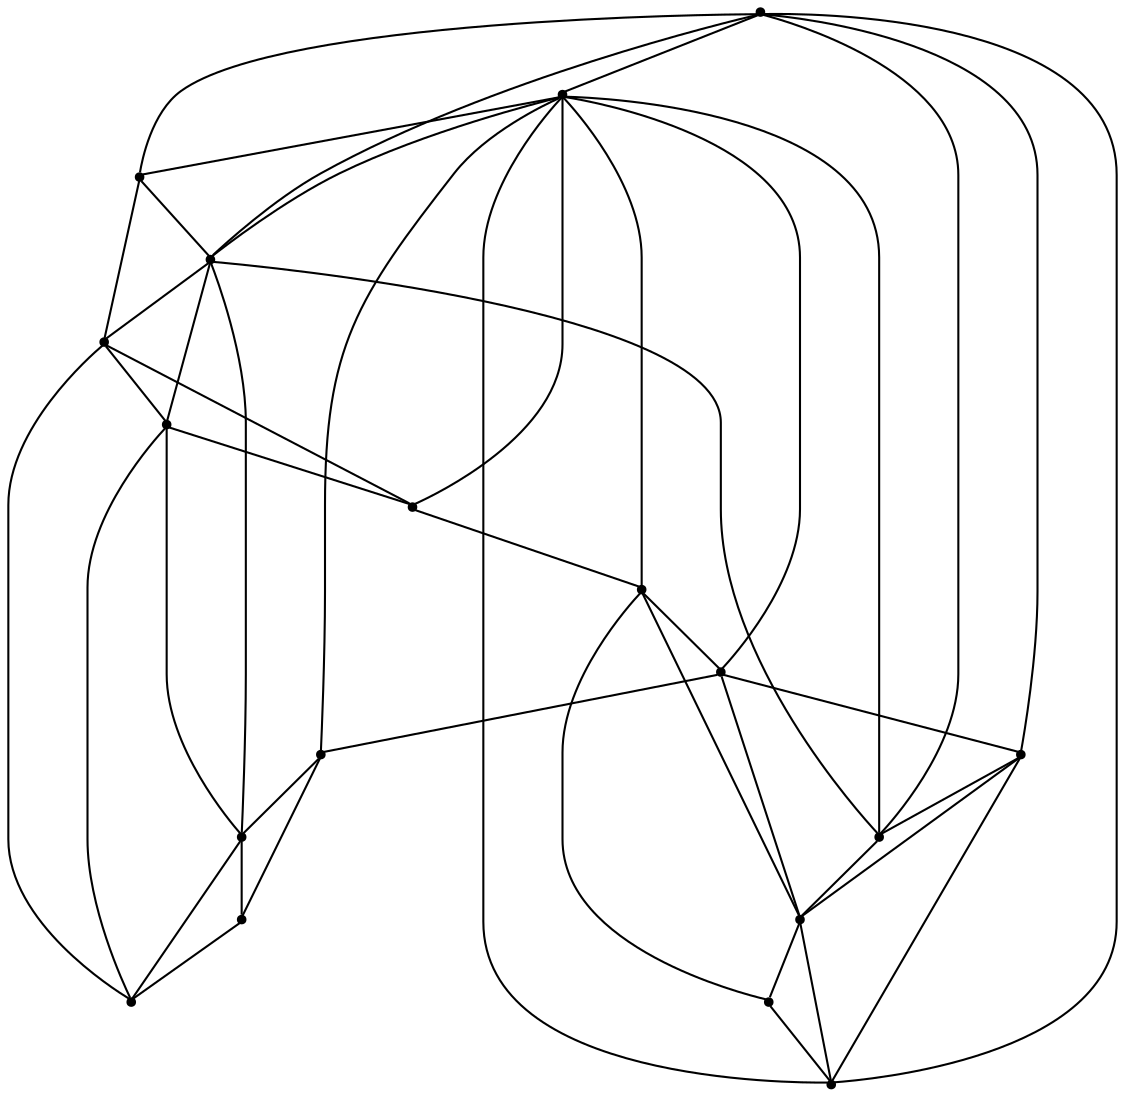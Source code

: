 graph {
  node [shape=point,comment="{\"directed\":false,\"doi\":\"10.1007/978-3-319-50106-2_13\",\"figure\":\"? (1)\"}"]

  v0 [pos="1047.36268179307,389.1202573672503"]
  v1 [pos="1070.6747998110893,371.8010194770075"]
  v2 [pos="1091.3207349605577,357.14890149096914"]
  v3 [pos="985.7278592578903,521.9398272600978"]
  v4 [pos="968.4147043596997,500.024220517206"]
  v5 [pos="895.8843879824905,490.7561950480662"]
  v6 [pos="882.7510269564186,518.5060947875859"]
  v7 [pos="819.568049009757,385.12390147035353"]
  v8 [pos="931.9776507809534,591.0583184262264"]
  v9 [pos="1119.58677224775,334.3415417074383"]
  v10 [pos="846.7557221154195,408.86905174471036"]
  v11 [pos="873.4266439446601,429.34706915911056"]
  v12 [pos="994.6501409103361,430.0096523510286"]
  v13 [pos="1021.3835065657559,409.7651287447592"]
  v14 [pos="945.0786929937301,333.7204176557439"]
  v15 [pos="934.4780427474614,430.0345787052735"]
  v16 [pos="793.7597994492153,362.0662607421596"]
  v17 [pos="760.5294779807653,332.6287450800387"]

  v0 -- v13 [id="-1",pos="1047.36268179307,389.1202573672503 1041.696701125202,393.87487655903317 1036.241182154819,397.97609128555746 1032.1769251002759,401.0303174172536 1021.3835065657559,409.7651287447592 1021.3835065657559,409.7651287447592 1021.3835065657559,409.7651287447592"]
  v1 -- v0 [id="-2",pos="1070.6747998110893,371.8010194770075 1063.7473712054507,377.29565210540204 1055.2946339801097,383.6514684118994 1047.36268179307,389.1202573672503"]
  v1 -- v2 [id="-3",pos="1070.6747998110893,371.8010194770075 1074.1097805971494,369.50443465167143 1077.1036000997422,367.2535556111717 1079.5802464299497,365.39173526032977 1091.3207349605577,357.14890149096914 1091.3207349605577,357.14890149096914 1091.3207349605577,357.14890149096914"]
  v17 -- v14 [id="-4",pos="760.5294779807653,332.6287450800387 945.0786929937301,333.7204176557439 945.0786929937301,333.7204176557439 945.0786929937301,333.7204176557439"]
  v16 -- v9 [id="-5",pos="793.7597994492153,362.0662607421596 1119.58677224775,334.3415417074383 1119.58677224775,334.3415417074383 1119.58677224775,334.3415417074383"]
  v16 -- v7 [id="-6",pos="793.7597994492153,362.0662607421596 802.7111886998624,369.2506464768685 802.7111886998624,369.2506464768685 802.7111886998624,369.2506464768685 807.0734632208666,373.0722754083734 813.5715360398472,378.76585260276397 819.568049009757,385.12390147035353"]
  v16 -- v14 [id="-7",pos="793.7597994492153,362.0662607421596 797.8437496787586,358.87009168663485 797.8437496787586,358.87009168663485 797.8437496787586,358.87009168663485 801.8860653918143,356.294792332251 809.9706968179258,351.1523328411958 835.1830593162206,346.53078328374835 860.3954218145154,341.91330333515725 902.735451796576,337.8169876707273 923.9096954173831,335.77073746766376 945.0786929937301,333.7204176557439 945.0786929937301,333.7204176557439 945.0786929937301,333.7204176557439"]
  v2 -- v14 [id="-8",pos="1091.3207349605577,357.14890149096914 1087.5733105345762,352.98992020891586 1083.7142566413258,349.49775069673296 1059.3687314530887,345.73469784505187 1035.0315363475702,341.96748000305683 990.1994126875111,337.92521383124983 967.787484104632,335.89991575503245 945.0786929937301,333.7204176557439 945.0786929937301,333.7204176557439 945.0786929937301,333.7204176557439"]
  v7 -- v9 [id="-9",pos="819.568049009757,385.12390147035353 1119.58677224775,334.3415417074383 1119.58677224775,334.3415417074383 1119.58677224775,334.3415417074383"]
  v3 -- v4 [id="-10",pos="985.7278592578903,521.9398272600978 980.8312490501676,519.2518506105048 976.0513076918161,517.2351050716495 973.2050265272403,513.7469415806845 970.3587453626644,510.2547084808632 969.4335974735776,505.2956357388955 968.4147043596997,500.024220517206"]
  v7 -- v0 [id="-12",pos="819.568049009757,385.12390147035353 1047.36268179307,389.1202573672503 1047.36268179307,389.1202573672503 1047.36268179307,389.1202573672503"]
  v4 -- v5 [id="-14",pos="968.4147043596997,500.024220517206 966.8332127202395,501.5327736501295 966.9290404657103,501.5327736501295 959.7820838469721,502.45784661327957 952.6392604753844,503.38291957642963 938.2619828223061,505.23331985328326 926.7226562510853,503.7456234657483 915.1874629270147,502.2536031188035 906.4902206848018,497.4362036351461 902.1103776506055,495.0900741294832 897.7388646991278,492.7480142326766 897.697150697118,492.8772243138644 895.8843879824905,490.7561950480662"]
  v5 -- v6 [id="-15",pos="895.8843879824905,490.7561950480662 897.6555002835258,493.0646806718082 897.6555002835258,493.10639416258545 897.7888451954383,494.75255094496293 897.9221901073508,496.3987077273405 898.197273602312,499.6365902736424 897.5596725380551,502.45784661327957 896.934534803667,505.27503334406043 895.4009729340466,507.66694594935683 893.4631794931207,510.1005720454304 891.5211892166268,512.5301285326477 889.1832974515456,515.0054681194985 882.7510269564186,518.5060947875859"]
  v10 -- v7 [id="-17",pos="846.7557221154195,408.86905174471036 838.3544044720682,400.4803161390871 838.3544044720682,400.4803161390871 838.3544044720682,400.4803161390871 833.8047822216433,396.494358182596 826.9352492628249,390.47518615877874 819.568049009757,385.12390147035353"]
  v3 -- v8 [id="-18",pos="985.7278592578903,521.9398272600978 931.9776507809534,591.0583184262264 931.9776507809534,591.0583184262264 931.9776507809534,591.0583184262264"]
  v9 -- v3 [id="-19",pos="1119.58677224775,334.3415417074383 985.7278592578903,521.9398272600978 985.7278592578903,521.9398272600978 985.7278592578903,521.9398272600978"]
  v14 -- v9 [id="-20",pos="945.0786929937301,333.7204176557439 1119.58677224775,334.3415417074383 1119.58677224775,334.3415417074383 1119.58677224775,334.3415417074383"]
  v2 -- v3 [id="-22",pos="1091.3207349605577,357.14890149096914 985.7278592578903,521.9398272600978 985.7278592578903,521.9398272600978 985.7278592578903,521.9398272600978"]
  v1 -- v7 [id="-24",pos="1070.6747998110893,371.8010194770075 819.568049009757,385.12390147035353 819.568049009757,385.12390147035353 819.568049009757,385.12390147035353"]
  v10 -- v8 [id="-25",pos="846.7557221154195,408.86905174471036 931.9776507809534,591.0583184262264 931.9776507809534,591.0583184262264 931.9776507809534,591.0583184262264"]
  v0 -- v8 [id="-26",pos="1047.36268179307,389.1202573672503 931.9776507809534,591.0583184262264 931.9776507809534,591.0583184262264 931.9776507809534,591.0583184262264"]
  v0 -- v10 [id="-27",pos="1047.36268179307,389.1202573672503 846.7557221154195,408.86905174471036 846.7557221154195,408.86905174471036 846.7557221154195,408.86905174471036"]
  v0 -- v11 [id="-28",pos="1047.36268179307,389.1202573672503 873.4266439446601,429.34706915911056 873.4266439446601,429.34706915911056 873.4266439446601,429.34706915911056"]
  v10 -- v15 [id="-30",pos="846.7557221154195,408.86905174471036 856.0822194420666,409.3024650879074 856.0822194420666,409.3024650879074 856.0822194420666,409.3024650879074 864.8961464307554,410.3109650326118 882.5405969851519,412.33203453087697 897.2304117112153,415.8242676306983 911.9327533555653,419.31217677110976 923.6929860898687,424.27124951307746 929.5730706628115,426.7509130593381 934.4780427474614,430.0345787052735 934.4780427474614,430.0345787052735 934.4780427474614,430.0345787052735"]
  v13 -- v8 [id="-31",pos="1021.3835065657559,409.7651287447592 931.9776507809534,591.0583184262264 931.9776507809534,591.0583184262264 931.9776507809534,591.0583184262264"]
  v13 -- v15 [id="-32",pos="1021.3835065657559,409.7651287447592 1012.1528687787884,411.7819060774337 1012.1528687787884,411.7819060774337 1012.1528687787884,411.7819060774337 1003.9766064427743,413.61548742393586 987.6281514294787,417.29104368520626 973.1091987817696,420.50819666139637 958.6027094639292,423.72115285345336 945.9256589232574,426.4757375542493 939.5788353644119,427.85511239980417 934.4780427474614,430.0345787052735 934.4780427474614,430.0345787052735 934.4780427474614,430.0345787052735"]
  v4 -- v8 [id="-34",pos="968.4147043596997,500.024220517206 931.9776507809534,591.0583184262264 931.9776507809534,591.0583184262264 931.9776507809534,591.0583184262264"]
  v12 -- v4 [id="-35",pos="994.6501409103361,430.0096523510286 968.4147043596997,500.024220517206 968.4147043596997,500.024220517206 968.4147043596997,500.024220517206"]
  v4 -- v15 [id="-39",pos="968.4147043596997,500.024220517206 967.3290752014478,492.8940114503967 967.3290752014478,492.8940114503967 967.3290752014478,492.8940114503967 966.1289074058176,485.45527516216845 963.741035144426,470.56991771855274 958.2317982234972,458.72226893561924 952.7226248909863,446.87055054382944 944.0795599806519,438.0524712038654 939.7663576082031,433.64355870916023 934.4780427474614,430.0345787052735 934.4780427474614,430.0345787052735 934.4780427474614,430.0345787052735"]
  v2 -- v9 [id="-40",pos="1091.3207349605577,357.14890149096914 1119.58677224775,334.3415417074383 1119.58677224775,334.3415417074383 1119.58677224775,334.3415417074383"]
  v12 -- v13 [id="-44",pos="994.6501409103361,430.0096523510286 1021.3835065657559,409.7651287447592 1021.3835065657559,409.7651287447592 1021.3835065657559,409.7651287447592"]
  v7 -- v2 [id="-46",pos="819.568049009757,385.12390147035353 1091.3207349605577,357.14890149096914 1091.3207349605577,357.14890149096914 1091.3207349605577,357.14890149096914"]
  v15 -- v5 [id="-47",pos="934.4780427474614,430.0345787052735 927.7353018029244,431.9890401523357 927.7353018029244,431.9890401523357 927.7353018029244,431.9890401523357 922.2219316348453,434.7436248531316 911.1993245458377,440.2569274512181 905.0400232307834,450.45008947114627 898.8931852455978,460.64741648138835 897.6013229516473,475.5287996976053 896.9595250518223,482.97154200705154 895.8843879824905,490.7561950480662 895.8843879824905,490.7561950480662 895.8843879824905,490.7561950480662"]
  v5 -- v11 [id="-48",pos="895.8843879824905,490.7561950480662 873.4266439446601,429.34706915911056 873.4266439446601,429.34706915911056 873.4266439446601,429.34706915911056"]
  v8 -- v5 [id="-49",pos="931.9776507809534,591.0583184262264 895.8843879824905,490.7561950480662 895.8843879824905,490.7561950480662 895.8843879824905,490.7561950480662"]
  v11 -- v13 [id="-50",pos="873.4266439446601,429.34706915911056 1021.3835065657559,409.7651287447592 1021.3835065657559,409.7651287447592 1021.3835065657559,409.7651287447592"]
  v11 -- v10 [id="-51",pos="873.4266439446601,429.34706915911056 846.7557221154195,408.86905174471036 846.7557221154195,408.86905174471036 846.7557221154195,408.86905174471036"]
  v16 -- v17 [id="-54",pos="793.7597994492153,362.0662607421596 760.5294779807653,332.6287450800387 760.5294779807653,332.6287450800387 760.5294779807653,332.6287450800387"]
  v6 -- v16 [id="-55",pos="882.7510269564186,518.5060947875859 793.7597994492153,362.0662607421596 793.7597994492153,362.0662607421596 793.7597994492153,362.0662607421596"]
  v8 -- v6 [id="-56",pos="931.9776507809534,591.0583184262264 882.7510269564186,518.5060947875859 882.7510269564186,518.5060947875859 882.7510269564186,518.5060947875859"]
  v11 -- v15 [id="-57",pos="873.4266439446601,429.34706915911056 934.4780427474614,430.0345787052735 934.4780427474614,430.0345787052735 934.4780427474614,430.0345787052735"]
  v15 -- v12 [id="-58",pos="934.4780427474614,430.0345787052735 994.6501409103361,430.0096523510286 994.6501409103361,430.0096523510286 994.6501409103361,430.0096523510286"]
  v8 -- v7 [id="-59",pos="931.9776507809534,591.0583184262264 819.568049009757,385.12390147035353 819.568049009757,385.12390147035353 819.568049009757,385.12390147035353"]
  v6 -- v17 [id="-60",pos="882.7510269564186,518.5060947875859 760.5294779807653,332.6287450800387 760.5294779807653,332.6287450800387 760.5294779807653,332.6287450800387"]
  v8 -- v1 [id="-62",pos="931.9776507809534,591.0583184262264 1070.6747998110893,371.8010194770075 1070.6747998110893,371.8010194770075 1070.6747998110893,371.8010194770075"]
}